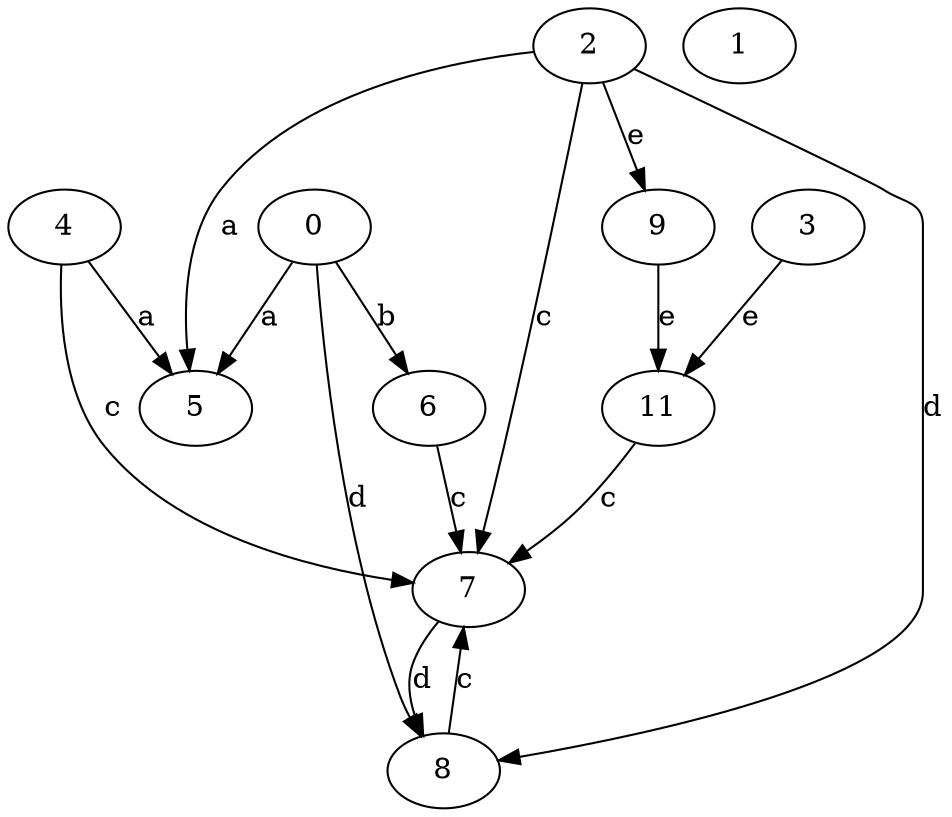 strict digraph  {
4;
5;
6;
7;
8;
0;
1;
9;
2;
11;
3;
4 -> 5  [label=a];
4 -> 7  [label=c];
6 -> 7  [label=c];
7 -> 8  [label=d];
8 -> 7  [label=c];
0 -> 5  [label=a];
0 -> 6  [label=b];
0 -> 8  [label=d];
9 -> 11  [label=e];
2 -> 5  [label=a];
2 -> 7  [label=c];
2 -> 8  [label=d];
2 -> 9  [label=e];
11 -> 7  [label=c];
3 -> 11  [label=e];
}
